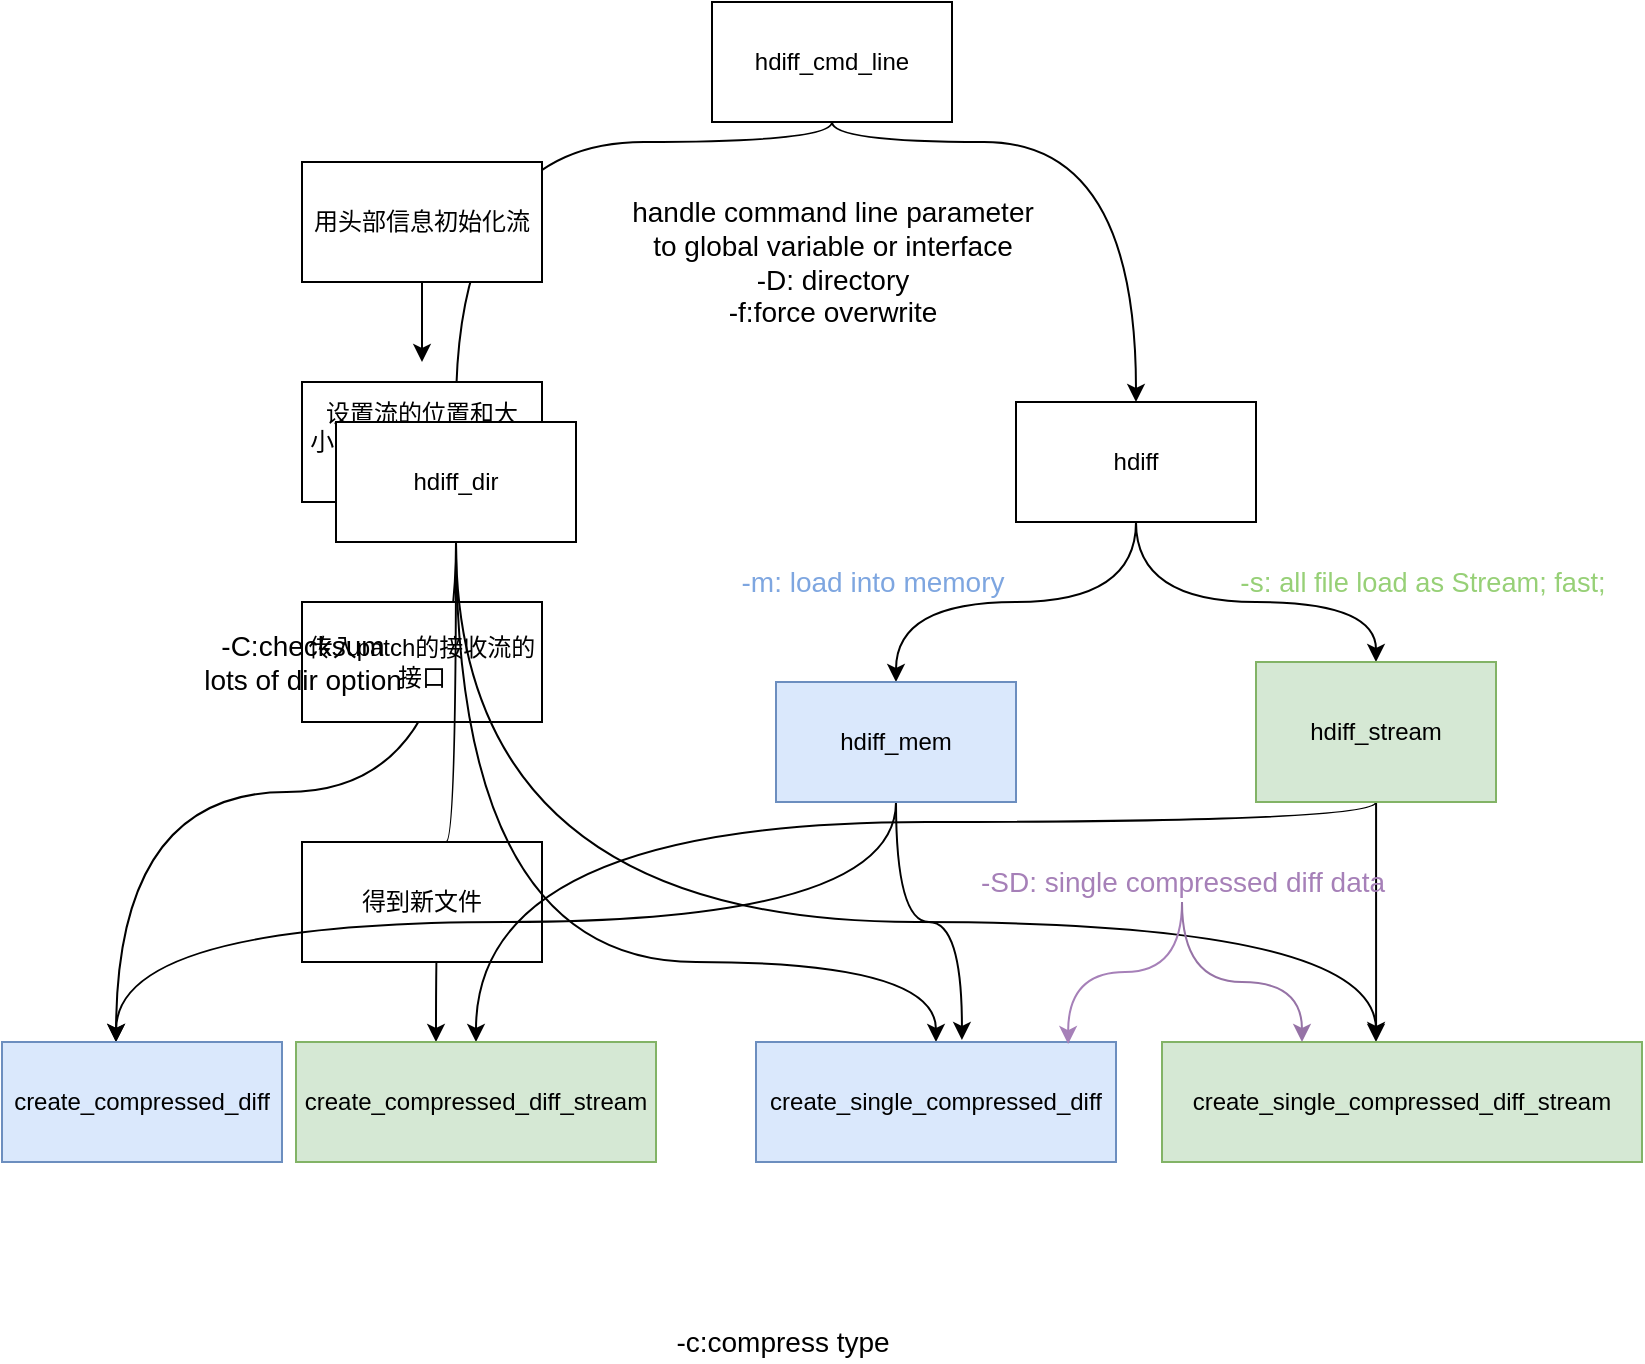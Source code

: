 <mxfile version="14.9.3" type="github">
  <diagram id="71C2lTWhqn7iXaAkYp9l" name="Page-1">
    <mxGraphModel dx="1106" dy="621" grid="1" gridSize="10" guides="1" tooltips="1" connect="1" arrows="1" fold="1" page="1" pageScale="1" pageWidth="850" pageHeight="1100" math="0" shadow="0">
      <root>
        <mxCell id="0" />
        <mxCell id="1" parent="0" />
        <mxCell id="RPoBLLqZ5S25w6Av_XMs-28" style="edgeStyle=orthogonalEdgeStyle;curved=1;orthogonalLoop=1;jettySize=auto;html=1;entryX=0.5;entryY=0;entryDx=0;entryDy=0;strokeColor=#000000;" edge="1" parent="1" source="RPoBLLqZ5S25w6Av_XMs-1" target="RPoBLLqZ5S25w6Av_XMs-2">
          <mxGeometry relative="1" as="geometry">
            <Array as="points">
              <mxPoint x="425" y="90" />
              <mxPoint x="237" y="90" />
            </Array>
          </mxGeometry>
        </mxCell>
        <mxCell id="jgZfG99QH81sJnecdniO-4" style="edgeStyle=orthogonalEdgeStyle;rounded=0;orthogonalLoop=1;jettySize=auto;html=1;" edge="1" parent="1" source="jgZfG99QH81sJnecdniO-1">
          <mxGeometry relative="1" as="geometry">
            <mxPoint x="220" y="200" as="targetPoint" />
          </mxGeometry>
        </mxCell>
        <mxCell id="RPoBLLqZ5S25w6Av_XMs-29" style="edgeStyle=orthogonalEdgeStyle;curved=1;orthogonalLoop=1;jettySize=auto;html=1;strokeColor=#000000;" edge="1" parent="1" source="RPoBLLqZ5S25w6Av_XMs-1" target="RPoBLLqZ5S25w6Av_XMs-3">
          <mxGeometry relative="1" as="geometry">
            <Array as="points">
              <mxPoint x="425" y="90" />
              <mxPoint x="577" y="90" />
            </Array>
          </mxGeometry>
        </mxCell>
        <mxCell id="jgZfG99QH81sJnecdniO-1" value="用头部信息初始化流" style="rounded=0;whiteSpace=wrap;html=1;" vertex="1" parent="1">
          <mxGeometry x="160" y="100" width="120" height="60" as="geometry" />
        </mxCell>
        <mxCell id="RPoBLLqZ5S25w6Av_XMs-1" value="hdiff_cmd_line" style="rounded=0;whiteSpace=wrap;html=1;" vertex="1" parent="1">
          <mxGeometry x="365" y="20" width="120" height="60" as="geometry" />
        </mxCell>
        <mxCell id="jgZfG99QH81sJnecdniO-3" value="设置流的位置和大小，让diff部分作为当前文件" style="whiteSpace=wrap;html=1;" vertex="1" parent="1">
          <mxGeometry x="160" y="210" width="120" height="60" as="geometry" />
        </mxCell>
        <mxCell id="RPoBLLqZ5S25w6Av_XMs-16" style="edgeStyle=orthogonalEdgeStyle;orthogonalLoop=1;jettySize=auto;html=1;entryX=0.5;entryY=0;entryDx=0;entryDy=0;curved=1;exitX=0.5;exitY=1;exitDx=0;exitDy=0;" edge="1" parent="1" source="RPoBLLqZ5S25w6Av_XMs-2">
          <mxGeometry relative="1" as="geometry">
            <mxPoint x="67" y="540" as="targetPoint" />
          </mxGeometry>
        </mxCell>
        <mxCell id="jgZfG99QH81sJnecdniO-5" value="传入patch的接收流的接口" style="whiteSpace=wrap;html=1;" vertex="1" parent="1">
          <mxGeometry x="160" y="320" width="120" height="60" as="geometry" />
        </mxCell>
        <mxCell id="RPoBLLqZ5S25w6Av_XMs-17" style="edgeStyle=orthogonalEdgeStyle;orthogonalLoop=1;jettySize=auto;html=1;curved=1;" edge="1" parent="1" source="RPoBLLqZ5S25w6Av_XMs-2" target="RPoBLLqZ5S25w6Av_XMs-7">
          <mxGeometry relative="1" as="geometry">
            <Array as="points">
              <mxPoint x="237" y="440" />
              <mxPoint x="227" y="440" />
            </Array>
          </mxGeometry>
        </mxCell>
        <mxCell id="jgZfG99QH81sJnecdniO-6" value="得到新文件" style="whiteSpace=wrap;html=1;" vertex="1" parent="1">
          <mxGeometry x="160" y="440" width="120" height="60" as="geometry" />
        </mxCell>
        <mxCell id="RPoBLLqZ5S25w6Av_XMs-18" style="edgeStyle=orthogonalEdgeStyle;orthogonalLoop=1;jettySize=auto;html=1;entryX=0.5;entryY=0;entryDx=0;entryDy=0;curved=1;" edge="1" parent="1" source="RPoBLLqZ5S25w6Av_XMs-2" target="RPoBLLqZ5S25w6Av_XMs-8">
          <mxGeometry relative="1" as="geometry">
            <Array as="points">
              <mxPoint x="237" y="500" />
              <mxPoint x="477" y="500" />
            </Array>
          </mxGeometry>
        </mxCell>
        <mxCell id="RPoBLLqZ5S25w6Av_XMs-19" style="edgeStyle=orthogonalEdgeStyle;orthogonalLoop=1;jettySize=auto;html=1;curved=1;" edge="1" parent="1" source="RPoBLLqZ5S25w6Av_XMs-2">
          <mxGeometry relative="1" as="geometry">
            <mxPoint x="697" y="540" as="targetPoint" />
            <Array as="points">
              <mxPoint x="237" y="480" />
              <mxPoint x="697" y="480" />
            </Array>
          </mxGeometry>
        </mxCell>
        <mxCell id="RPoBLLqZ5S25w6Av_XMs-2" value="hdiff_dir" style="whiteSpace=wrap;html=1;" vertex="1" parent="1">
          <mxGeometry x="177" y="230" width="120" height="60" as="geometry" />
        </mxCell>
        <mxCell id="RPoBLLqZ5S25w6Av_XMs-14" style="edgeStyle=orthogonalEdgeStyle;orthogonalLoop=1;jettySize=auto;html=1;entryX=0.5;entryY=0;entryDx=0;entryDy=0;curved=1;" edge="1" parent="1" source="RPoBLLqZ5S25w6Av_XMs-3" target="RPoBLLqZ5S25w6Av_XMs-4">
          <mxGeometry relative="1" as="geometry" />
        </mxCell>
        <mxCell id="RPoBLLqZ5S25w6Av_XMs-15" style="edgeStyle=orthogonalEdgeStyle;orthogonalLoop=1;jettySize=auto;html=1;exitX=0.5;exitY=1;exitDx=0;exitDy=0;curved=1;" edge="1" parent="1" source="RPoBLLqZ5S25w6Av_XMs-3" target="RPoBLLqZ5S25w6Av_XMs-5">
          <mxGeometry relative="1" as="geometry">
            <Array as="points">
              <mxPoint x="577" y="320" />
              <mxPoint x="697" y="320" />
            </Array>
          </mxGeometry>
        </mxCell>
        <mxCell id="RPoBLLqZ5S25w6Av_XMs-3" value="hdiff" style="whiteSpace=wrap;html=1;" vertex="1" parent="1">
          <mxGeometry x="517" y="220" width="120" height="60" as="geometry" />
        </mxCell>
        <mxCell id="RPoBLLqZ5S25w6Av_XMs-20" style="edgeStyle=orthogonalEdgeStyle;orthogonalLoop=1;jettySize=auto;html=1;exitX=0.5;exitY=1;exitDx=0;exitDy=0;entryX=0.5;entryY=0;entryDx=0;entryDy=0;curved=1;" edge="1" parent="1" source="RPoBLLqZ5S25w6Av_XMs-4">
          <mxGeometry relative="1" as="geometry">
            <mxPoint x="67" y="540" as="targetPoint" />
          </mxGeometry>
        </mxCell>
        <mxCell id="RPoBLLqZ5S25w6Av_XMs-24" style="edgeStyle=orthogonalEdgeStyle;curved=1;orthogonalLoop=1;jettySize=auto;html=1;entryX=0.572;entryY=-0.017;entryDx=0;entryDy=0;entryPerimeter=0;strokeColor=#000000;" edge="1" parent="1" source="RPoBLLqZ5S25w6Av_XMs-4" target="RPoBLLqZ5S25w6Av_XMs-8">
          <mxGeometry relative="1" as="geometry" />
        </mxCell>
        <mxCell id="RPoBLLqZ5S25w6Av_XMs-4" value="hdiff_mem" style="whiteSpace=wrap;html=1;fillColor=#dae8fc;strokeColor=#6c8ebf;" vertex="1" parent="1">
          <mxGeometry x="397" y="360" width="120" height="60" as="geometry" />
        </mxCell>
        <mxCell id="RPoBLLqZ5S25w6Av_XMs-22" style="edgeStyle=orthogonalEdgeStyle;orthogonalLoop=1;jettySize=auto;html=1;curved=1;" edge="1" parent="1" source="RPoBLLqZ5S25w6Av_XMs-5" target="RPoBLLqZ5S25w6Av_XMs-7">
          <mxGeometry relative="1" as="geometry">
            <Array as="points">
              <mxPoint x="697" y="430" />
              <mxPoint x="247" y="430" />
            </Array>
          </mxGeometry>
        </mxCell>
        <mxCell id="RPoBLLqZ5S25w6Av_XMs-27" style="edgeStyle=orthogonalEdgeStyle;curved=1;orthogonalLoop=1;jettySize=auto;html=1;entryX=0.446;entryY=-0.017;entryDx=0;entryDy=0;entryPerimeter=0;" edge="1" parent="1" source="RPoBLLqZ5S25w6Av_XMs-5" target="RPoBLLqZ5S25w6Av_XMs-9">
          <mxGeometry relative="1" as="geometry" />
        </mxCell>
        <mxCell id="RPoBLLqZ5S25w6Av_XMs-5" value="hdiff_stream" style="whiteSpace=wrap;html=1;fillColor=#d5e8d4;strokeColor=#82b366;" vertex="1" parent="1">
          <mxGeometry x="637" y="350" width="120" height="70" as="geometry" />
        </mxCell>
        <mxCell id="RPoBLLqZ5S25w6Av_XMs-26" style="edgeStyle=orthogonalEdgeStyle;curved=1;orthogonalLoop=1;jettySize=auto;html=1;exitX=0.75;exitY=1;exitDx=0;exitDy=0;strokeColor=#33FF33;" edge="1" parent="1" source="RPoBLLqZ5S25w6Av_XMs-6">
          <mxGeometry relative="1" as="geometry">
            <mxPoint x="115" y="580" as="targetPoint" />
          </mxGeometry>
        </mxCell>
        <mxCell id="RPoBLLqZ5S25w6Av_XMs-6" value="create_compressed_diff" style="whiteSpace=wrap;html=1;fillColor=#dae8fc;strokeColor=#6c8ebf;" vertex="1" parent="1">
          <mxGeometry x="10" y="540" width="140" height="60" as="geometry" />
        </mxCell>
        <mxCell id="RPoBLLqZ5S25w6Av_XMs-7" value="create_compressed_diff_stream" style="whiteSpace=wrap;html=1;fillColor=#d5e8d4;strokeColor=#82b366;" vertex="1" parent="1">
          <mxGeometry x="157" y="540" width="180" height="60" as="geometry" />
        </mxCell>
        <mxCell id="RPoBLLqZ5S25w6Av_XMs-8" value="create_single_compressed_diff" style="whiteSpace=wrap;html=1;fillColor=#dae8fc;strokeColor=#6c8ebf;" vertex="1" parent="1">
          <mxGeometry x="387" y="540" width="180" height="60" as="geometry" />
        </mxCell>
        <mxCell id="RPoBLLqZ5S25w6Av_XMs-9" value="create_single_compressed_diff_stream" style="whiteSpace=wrap;html=1;fillColor=#d5e8d4;strokeColor=#82b366;" vertex="1" parent="1">
          <mxGeometry x="590" y="540" width="240" height="60" as="geometry" />
        </mxCell>
        <mxCell id="RPoBLLqZ5S25w6Av_XMs-25" value="handle command line parameter &lt;br style=&quot;font-size: 14px&quot;&gt;to global variable or interface&lt;br&gt;-D: directory&lt;br&gt;-f:force overwrite" style="text;html=1;align=center;verticalAlign=middle;resizable=0;points=[];autosize=1;strokeColor=none;fontSize=14;" vertex="1" parent="1">
          <mxGeometry x="315" y="115" width="220" height="70" as="geometry" />
        </mxCell>
        <mxCell id="RPoBLLqZ5S25w6Av_XMs-31" value="-C:checksum&lt;br&gt;lots of dir option&lt;br&gt;" style="text;html=1;align=center;verticalAlign=middle;resizable=0;points=[];autosize=1;strokeColor=none;fontSize=14;" vertex="1" parent="1">
          <mxGeometry x="105" y="330" width="110" height="40" as="geometry" />
        </mxCell>
        <mxCell id="RPoBLLqZ5S25w6Av_XMs-32" value="-c:compress type" style="text;html=1;align=center;verticalAlign=middle;resizable=0;points=[];autosize=1;strokeColor=none;fontSize=14;" vertex="1" parent="1">
          <mxGeometry x="340" y="680" width="120" height="20" as="geometry" />
        </mxCell>
        <mxCell id="RPoBLLqZ5S25w6Av_XMs-34" style="edgeStyle=orthogonalEdgeStyle;curved=1;orthogonalLoop=1;jettySize=auto;html=1;entryX=0.867;entryY=0.017;entryDx=0;entryDy=0;entryPerimeter=0;fontSize=14;fontColor=#A680B8;strokeColor=#A680B8;" edge="1" parent="1" source="RPoBLLqZ5S25w6Av_XMs-33" target="RPoBLLqZ5S25w6Av_XMs-8">
          <mxGeometry relative="1" as="geometry" />
        </mxCell>
        <mxCell id="RPoBLLqZ5S25w6Av_XMs-35" style="edgeStyle=orthogonalEdgeStyle;curved=1;orthogonalLoop=1;jettySize=auto;html=1;fontSize=14;strokeColor=#9673a6;fontColor=#A680B8;fillColor=#e1d5e7;" edge="1" parent="1" source="RPoBLLqZ5S25w6Av_XMs-33" target="RPoBLLqZ5S25w6Av_XMs-9">
          <mxGeometry relative="1" as="geometry">
            <Array as="points">
              <mxPoint x="600" y="510" />
              <mxPoint x="660" y="510" />
            </Array>
          </mxGeometry>
        </mxCell>
        <mxCell id="RPoBLLqZ5S25w6Av_XMs-33" value="-SD: single compressed diff data" style="text;html=1;align=center;verticalAlign=middle;resizable=0;points=[];autosize=1;strokeColor=none;fontSize=14;fontColor=#A680B8;" vertex="1" parent="1">
          <mxGeometry x="490" y="450" width="220" height="20" as="geometry" />
        </mxCell>
        <mxCell id="RPoBLLqZ5S25w6Av_XMs-36" value="&lt;font color=&quot;#7ea6e0&quot;&gt;-m: load into memory&lt;/font&gt;" style="text;html=1;align=center;verticalAlign=middle;resizable=0;points=[];autosize=1;fontSize=14;" vertex="1" parent="1">
          <mxGeometry x="370" y="300" width="150" height="20" as="geometry" />
        </mxCell>
        <mxCell id="RPoBLLqZ5S25w6Av_XMs-37" value="&lt;font&gt;-s:&amp;nbsp;&lt;span style=&quot;background-color: transparent ; font-size: 13.6px&quot;&gt;all file load as Stream; fast;&lt;/span&gt;&lt;/font&gt;" style="text;html=1;align=center;verticalAlign=middle;resizable=0;points=[];autosize=1;strokeColor=none;fontSize=14;fontColor=#97D077;" vertex="1" parent="1">
          <mxGeometry x="620" y="300" width="200" height="20" as="geometry" />
        </mxCell>
      </root>
    </mxGraphModel>
  </diagram>
</mxfile>
